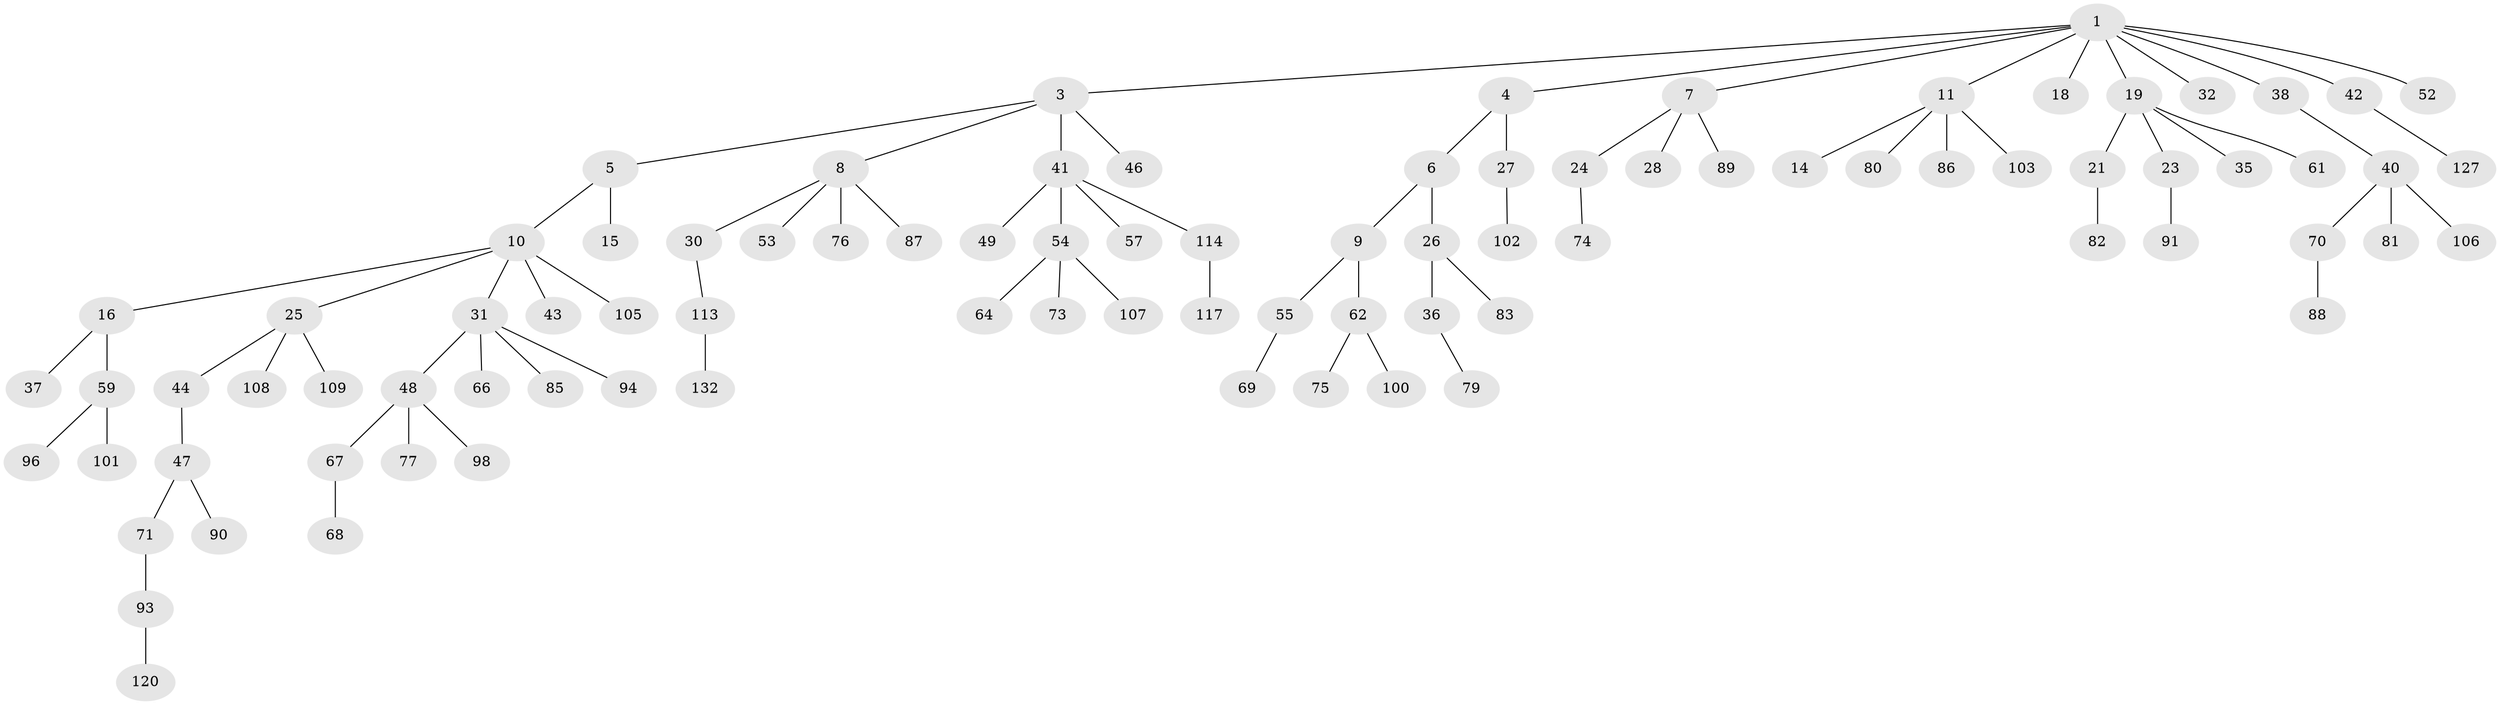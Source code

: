 // Generated by graph-tools (version 1.1) at 2025/24/03/03/25 07:24:05]
// undirected, 89 vertices, 88 edges
graph export_dot {
graph [start="1"]
  node [color=gray90,style=filled];
  1 [super="+2"];
  3 [super="+29"];
  4;
  5;
  6;
  7 [super="+13"];
  8 [super="+17"];
  9 [super="+22"];
  10 [super="+12"];
  11 [super="+33"];
  14;
  15;
  16 [super="+45"];
  18;
  19 [super="+20"];
  21 [super="+63"];
  23 [super="+84"];
  24 [super="+104"];
  25 [super="+34"];
  26 [super="+122"];
  27 [super="+95"];
  28;
  30 [super="+39"];
  31 [super="+50"];
  32;
  35;
  36 [super="+116"];
  37 [super="+65"];
  38 [super="+112"];
  40 [super="+60"];
  41 [super="+97"];
  42;
  43;
  44 [super="+72"];
  46 [super="+110"];
  47 [super="+51"];
  48 [super="+56"];
  49;
  52;
  53 [super="+92"];
  54 [super="+58"];
  55 [super="+111"];
  57;
  59;
  61;
  62 [super="+128"];
  64;
  66 [super="+118"];
  67;
  68;
  69;
  70 [super="+119"];
  71 [super="+78"];
  73;
  74;
  75;
  76;
  77;
  79;
  80;
  81;
  82 [super="+125"];
  83;
  85;
  86;
  87 [super="+121"];
  88;
  89;
  90 [super="+131"];
  91 [super="+123"];
  93;
  94 [super="+99"];
  96 [super="+115"];
  98;
  100;
  101 [super="+129"];
  102 [super="+124"];
  103 [super="+126"];
  105;
  106;
  107;
  108;
  109;
  113;
  114 [super="+130"];
  117;
  120;
  127;
  132;
  1 -- 7;
  1 -- 11;
  1 -- 18;
  1 -- 42;
  1 -- 52;
  1 -- 32;
  1 -- 3;
  1 -- 4;
  1 -- 19;
  1 -- 38;
  3 -- 5;
  3 -- 8;
  3 -- 46;
  3 -- 41;
  4 -- 6;
  4 -- 27;
  5 -- 10;
  5 -- 15;
  6 -- 9;
  6 -- 26;
  7 -- 89;
  7 -- 24;
  7 -- 28;
  8 -- 30;
  8 -- 76;
  8 -- 53;
  8 -- 87;
  9 -- 62;
  9 -- 55;
  10 -- 16;
  10 -- 105;
  10 -- 43;
  10 -- 25;
  10 -- 31;
  11 -- 14;
  11 -- 80;
  11 -- 86;
  11 -- 103;
  16 -- 37;
  16 -- 59;
  19 -- 21;
  19 -- 35;
  19 -- 61;
  19 -- 23;
  21 -- 82;
  23 -- 91;
  24 -- 74;
  25 -- 44;
  25 -- 108;
  25 -- 109;
  26 -- 36;
  26 -- 83;
  27 -- 102;
  30 -- 113;
  31 -- 48;
  31 -- 66;
  31 -- 85;
  31 -- 94;
  36 -- 79;
  38 -- 40;
  40 -- 70;
  40 -- 81;
  40 -- 106;
  41 -- 49;
  41 -- 54;
  41 -- 57;
  41 -- 114;
  42 -- 127;
  44 -- 47;
  47 -- 71;
  47 -- 90;
  48 -- 67;
  48 -- 77;
  48 -- 98;
  54 -- 64;
  54 -- 73;
  54 -- 107;
  55 -- 69;
  59 -- 96;
  59 -- 101;
  62 -- 75;
  62 -- 100;
  67 -- 68;
  70 -- 88;
  71 -- 93;
  93 -- 120;
  113 -- 132;
  114 -- 117;
}
